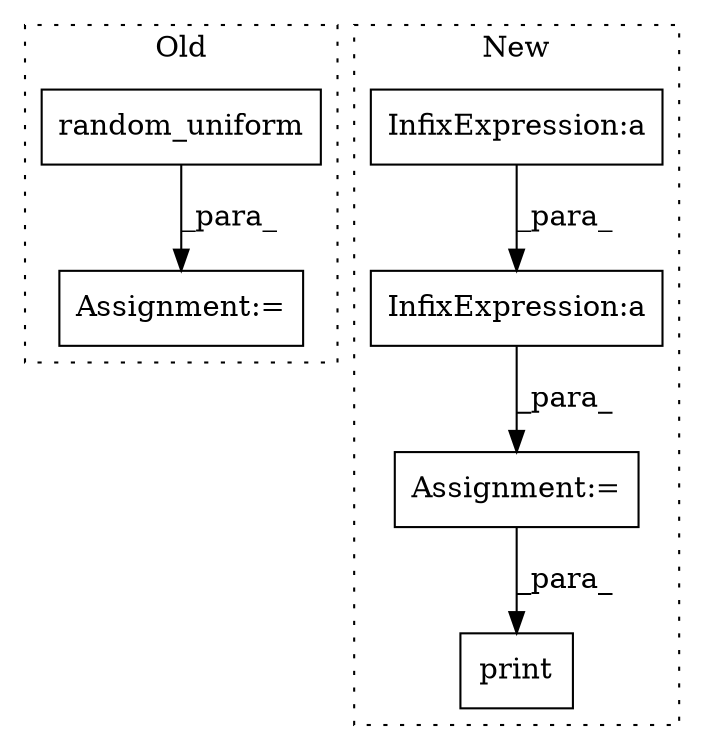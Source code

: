 digraph G {
subgraph cluster0 {
1 [label="random_uniform" a="32" s="2017" l="16" shape="box"];
4 [label="Assignment:=" a="7" s="2005" l="1" shape="box"];
label = "Old";
style="dotted";
}
subgraph cluster1 {
2 [label="print" a="32" s="2262,2277" l="6,1" shape="box"];
3 [label="Assignment:=" a="7" s="2005" l="1" shape="box"];
5 [label="InfixExpression:a" a="27" s="2042" l="3" shape="box"];
6 [label="InfixExpression:a" a="27" s="2011" l="3" shape="box"];
label = "New";
style="dotted";
}
1 -> 4 [label="_para_"];
3 -> 2 [label="_para_"];
5 -> 3 [label="_para_"];
6 -> 5 [label="_para_"];
}